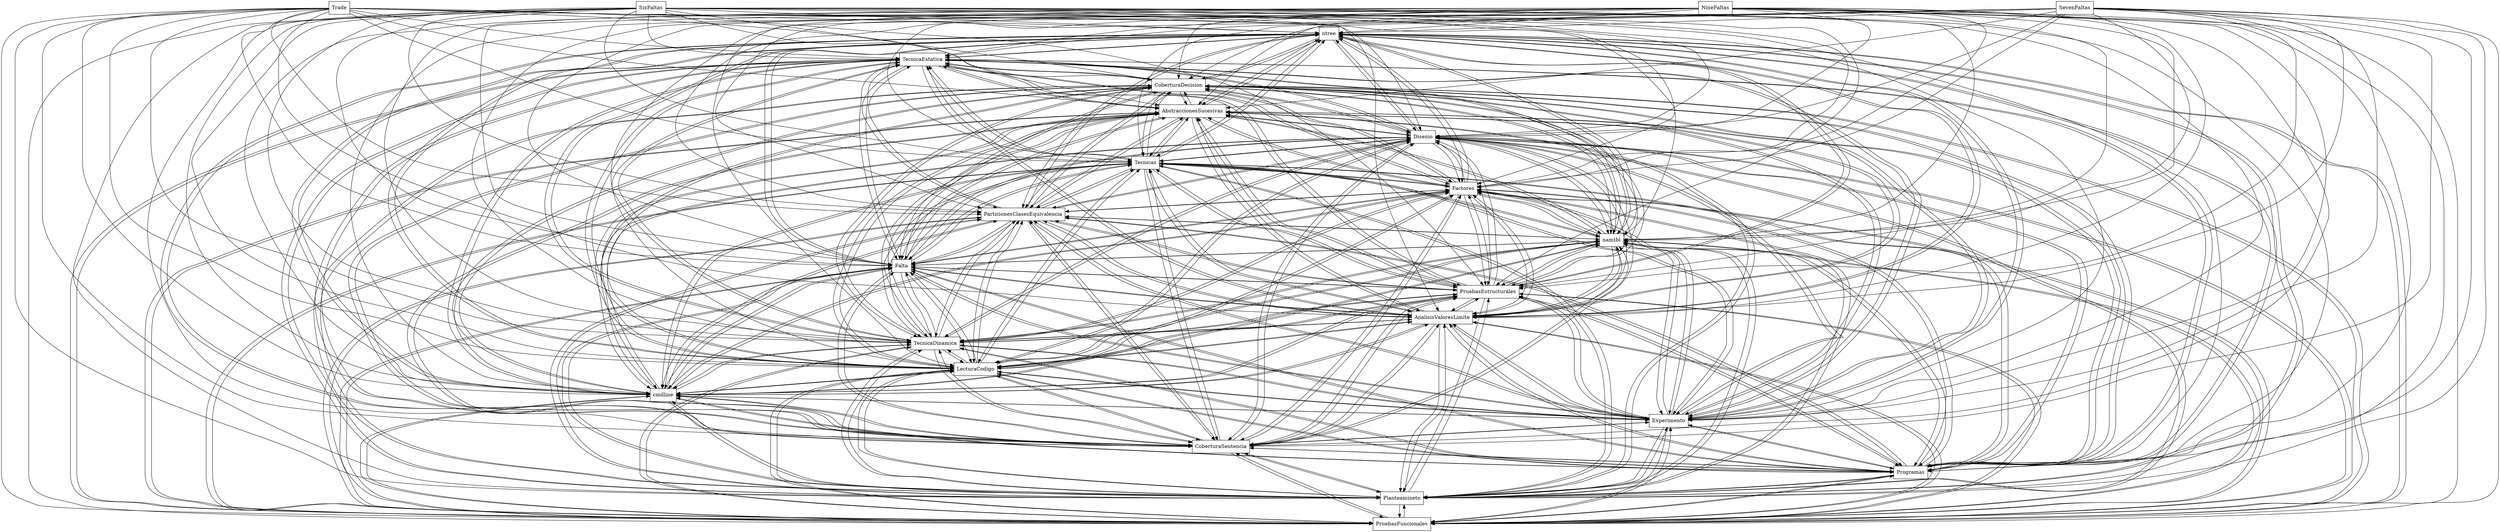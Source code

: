 digraph{
graph [rankdir=TB];
node [shape=box];
edge [arrowhead=normal];
0[label="ntree",]
1[label="TecnicaEstatica",]
2[label="PruebasFuncionales",]
3[label="Planteamineto",]
4[label="Programas",]
5[label="CoberturaSentencia",]
6[label="Experimento",]
7[label="Trade",]
8[label="cmdline",]
9[label="SixFaltas",]
10[label="LecturaCodigo",]
11[label="TecnicaDinamica",]
12[label="AnalisisValoresLimite",]
13[label="PruebasEstructurales",]
14[label="NineFaltas",]
15[label="Falta",]
16[label="namtbl",]
17[label="ParticionesClasesEquivalencia",]
18[label="Factores",]
19[label="SevenFaltas",]
20[label="Tecnicas",]
21[label="Disenio",]
22[label="AbstraccionesSucesivas",]
23[label="CoberturaDecision",]
0->1[label="",]
0->2[label="",]
0->3[label="",]
0->4[label="",]
0->5[label="",]
0->6[label="",]
0->8[label="",]
0->10[label="",]
0->11[label="",]
0->12[label="",]
0->13[label="",]
0->15[label="",]
0->16[label="",]
0->17[label="",]
0->18[label="",]
0->20[label="",]
0->21[label="",]
0->22[label="",]
0->23[label="",]
1->0[label="",]
1->2[label="",]
1->3[label="",]
1->4[label="",]
1->5[label="",]
1->6[label="",]
1->8[label="",]
1->10[label="",]
1->11[label="",]
1->12[label="",]
1->13[label="",]
1->15[label="",]
1->16[label="",]
1->17[label="",]
1->18[label="",]
1->20[label="",]
1->21[label="",]
1->22[label="",]
1->23[label="",]
2->0[label="",]
2->1[label="",]
2->3[label="",]
2->4[label="",]
2->5[label="",]
2->6[label="",]
2->8[label="",]
2->10[label="",]
2->11[label="",]
2->12[label="",]
2->13[label="",]
2->15[label="",]
2->16[label="",]
2->17[label="",]
2->18[label="",]
2->20[label="",]
2->21[label="",]
2->22[label="",]
2->23[label="",]
3->0[label="",]
3->1[label="",]
3->2[label="",]
3->4[label="",]
3->5[label="",]
3->6[label="",]
3->8[label="",]
3->10[label="",]
3->11[label="",]
3->12[label="",]
3->13[label="",]
3->15[label="",]
3->16[label="",]
3->17[label="",]
3->18[label="",]
3->20[label="",]
3->21[label="",]
3->22[label="",]
3->23[label="",]
4->0[label="",]
4->1[label="",]
4->2[label="",]
4->3[label="",]
4->5[label="",]
4->6[label="",]
4->8[label="",]
4->10[label="",]
4->11[label="",]
4->12[label="",]
4->13[label="",]
4->15[label="",]
4->16[label="",]
4->17[label="",]
4->18[label="",]
4->20[label="",]
4->21[label="",]
4->22[label="",]
4->23[label="",]
5->0[label="",]
5->1[label="",]
5->2[label="",]
5->3[label="",]
5->4[label="",]
5->6[label="",]
5->8[label="",]
5->10[label="",]
5->11[label="",]
5->12[label="",]
5->13[label="",]
5->15[label="",]
5->16[label="",]
5->17[label="",]
5->18[label="",]
5->20[label="",]
5->21[label="",]
5->22[label="",]
5->23[label="",]
6->0[label="",]
6->1[label="",]
6->2[label="",]
6->3[label="",]
6->4[label="",]
6->5[label="",]
6->8[label="",]
6->10[label="",]
6->11[label="",]
6->12[label="",]
6->13[label="",]
6->15[label="",]
6->16[label="",]
6->17[label="",]
6->18[label="",]
6->20[label="",]
6->21[label="",]
6->22[label="",]
6->23[label="",]
7->0[label="",]
7->1[label="",]
7->2[label="",]
7->3[label="",]
7->4[label="",]
7->5[label="",]
7->6[label="",]
7->8[label="",]
7->10[label="",]
7->11[label="",]
7->12[label="",]
7->13[label="",]
7->15[label="",]
7->16[label="",]
7->17[label="",]
7->18[label="",]
7->20[label="",]
7->21[label="",]
7->22[label="",]
7->23[label="",]
8->0[label="",]
8->1[label="",]
8->2[label="",]
8->3[label="",]
8->4[label="",]
8->5[label="",]
8->6[label="",]
8->10[label="",]
8->11[label="",]
8->12[label="",]
8->13[label="",]
8->15[label="",]
8->16[label="",]
8->17[label="",]
8->18[label="",]
8->20[label="",]
8->21[label="",]
8->22[label="",]
8->23[label="",]
9->0[label="",]
9->1[label="",]
9->2[label="",]
9->3[label="",]
9->4[label="",]
9->5[label="",]
9->6[label="",]
9->8[label="",]
9->10[label="",]
9->11[label="",]
9->12[label="",]
9->13[label="",]
9->15[label="",]
9->16[label="",]
9->17[label="",]
9->18[label="",]
9->20[label="",]
9->21[label="",]
9->22[label="",]
9->23[label="",]
10->0[label="",]
10->1[label="",]
10->2[label="",]
10->3[label="",]
10->4[label="",]
10->5[label="",]
10->6[label="",]
10->8[label="",]
10->11[label="",]
10->12[label="",]
10->13[label="",]
10->15[label="",]
10->16[label="",]
10->17[label="",]
10->18[label="",]
10->20[label="",]
10->21[label="",]
10->22[label="",]
10->23[label="",]
11->0[label="",]
11->1[label="",]
11->2[label="",]
11->3[label="",]
11->4[label="",]
11->5[label="",]
11->6[label="",]
11->8[label="",]
11->10[label="",]
11->12[label="",]
11->13[label="",]
11->15[label="",]
11->16[label="",]
11->17[label="",]
11->18[label="",]
11->20[label="",]
11->21[label="",]
11->22[label="",]
11->23[label="",]
12->0[label="",]
12->1[label="",]
12->2[label="",]
12->3[label="",]
12->4[label="",]
12->5[label="",]
12->6[label="",]
12->8[label="",]
12->10[label="",]
12->11[label="",]
12->13[label="",]
12->15[label="",]
12->16[label="",]
12->17[label="",]
12->18[label="",]
12->20[label="",]
12->21[label="",]
12->22[label="",]
12->23[label="",]
13->0[label="",]
13->1[label="",]
13->2[label="",]
13->3[label="",]
13->4[label="",]
13->5[label="",]
13->6[label="",]
13->8[label="",]
13->10[label="",]
13->11[label="",]
13->12[label="",]
13->15[label="",]
13->16[label="",]
13->17[label="",]
13->18[label="",]
13->20[label="",]
13->21[label="",]
13->22[label="",]
13->23[label="",]
14->0[label="",]
14->1[label="",]
14->2[label="",]
14->3[label="",]
14->4[label="",]
14->5[label="",]
14->6[label="",]
14->8[label="",]
14->10[label="",]
14->11[label="",]
14->12[label="",]
14->13[label="",]
14->15[label="",]
14->16[label="",]
14->17[label="",]
14->18[label="",]
14->20[label="",]
14->21[label="",]
14->22[label="",]
14->23[label="",]
15->0[label="",]
15->1[label="",]
15->2[label="",]
15->3[label="",]
15->4[label="",]
15->5[label="",]
15->6[label="",]
15->8[label="",]
15->10[label="",]
15->11[label="",]
15->12[label="",]
15->13[label="",]
15->16[label="",]
15->17[label="",]
15->18[label="",]
15->20[label="",]
15->21[label="",]
15->22[label="",]
15->23[label="",]
16->0[label="",]
16->1[label="",]
16->2[label="",]
16->3[label="",]
16->4[label="",]
16->5[label="",]
16->6[label="",]
16->8[label="",]
16->10[label="",]
16->11[label="",]
16->12[label="",]
16->13[label="",]
16->15[label="",]
16->17[label="",]
16->18[label="",]
16->20[label="",]
16->21[label="",]
16->22[label="",]
16->23[label="",]
17->0[label="",]
17->1[label="",]
17->2[label="",]
17->3[label="",]
17->4[label="",]
17->5[label="",]
17->6[label="",]
17->8[label="",]
17->10[label="",]
17->11[label="",]
17->12[label="",]
17->13[label="",]
17->15[label="",]
17->16[label="",]
17->18[label="",]
17->20[label="",]
17->21[label="",]
17->22[label="",]
17->23[label="",]
18->0[label="",]
18->1[label="",]
18->2[label="",]
18->3[label="",]
18->4[label="",]
18->5[label="",]
18->6[label="",]
18->8[label="",]
18->10[label="",]
18->11[label="",]
18->12[label="",]
18->13[label="",]
18->15[label="",]
18->16[label="",]
18->17[label="",]
18->20[label="",]
18->21[label="",]
18->22[label="",]
18->23[label="",]
19->0[label="",]
19->1[label="",]
19->2[label="",]
19->3[label="",]
19->4[label="",]
19->5[label="",]
19->6[label="",]
19->8[label="",]
19->10[label="",]
19->11[label="",]
19->12[label="",]
19->13[label="",]
19->15[label="",]
19->16[label="",]
19->17[label="",]
19->18[label="",]
19->20[label="",]
19->21[label="",]
19->22[label="",]
19->23[label="",]
20->0[label="",]
20->1[label="",]
20->2[label="",]
20->3[label="",]
20->4[label="",]
20->5[label="",]
20->6[label="",]
20->8[label="",]
20->10[label="",]
20->11[label="",]
20->12[label="",]
20->13[label="",]
20->15[label="",]
20->16[label="",]
20->17[label="",]
20->18[label="",]
20->21[label="",]
20->22[label="",]
20->23[label="",]
21->0[label="",]
21->1[label="",]
21->2[label="",]
21->3[label="",]
21->4[label="",]
21->5[label="",]
21->6[label="",]
21->8[label="",]
21->10[label="",]
21->11[label="",]
21->12[label="",]
21->13[label="",]
21->15[label="",]
21->16[label="",]
21->17[label="",]
21->18[label="",]
21->20[label="",]
21->22[label="",]
21->23[label="",]
22->0[label="",]
22->1[label="",]
22->2[label="",]
22->3[label="",]
22->4[label="",]
22->5[label="",]
22->6[label="",]
22->8[label="",]
22->10[label="",]
22->11[label="",]
22->12[label="",]
22->13[label="",]
22->15[label="",]
22->16[label="",]
22->17[label="",]
22->18[label="",]
22->20[label="",]
22->21[label="",]
22->23[label="",]
23->0[label="",]
23->1[label="",]
23->2[label="",]
23->3[label="",]
23->4[label="",]
23->5[label="",]
23->6[label="",]
23->8[label="",]
23->10[label="",]
23->11[label="",]
23->12[label="",]
23->13[label="",]
23->15[label="",]
23->16[label="",]
23->17[label="",]
23->18[label="",]
23->20[label="",]
23->21[label="",]
23->22[label="",]
}
